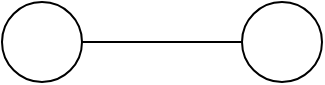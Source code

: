 <mxfile version="24.3.0" type="device">
  <diagram name="Page-1" id="UcHZJhFEcX3Kwn3Ltrct">
    <mxGraphModel dx="1194" dy="565" grid="1" gridSize="10" guides="1" tooltips="1" connect="1" arrows="1" fold="1" page="1" pageScale="1" pageWidth="1169" pageHeight="827" math="1" shadow="0">
      <root>
        <mxCell id="0" />
        <mxCell id="1" parent="0" />
        <mxCell id="M3M_JHbQ_6NefmgoNEq8-66" value="" style="ellipse;whiteSpace=wrap;html=1;aspect=fixed;" parent="1" vertex="1">
          <mxGeometry x="320" y="80" width="40" height="40" as="geometry" />
        </mxCell>
        <mxCell id="M3M_JHbQ_6NefmgoNEq8-67" value="" style="ellipse;whiteSpace=wrap;html=1;aspect=fixed;" parent="1" vertex="1">
          <mxGeometry x="440" y="80" width="40" height="40" as="geometry" />
        </mxCell>
        <mxCell id="M9SpE0puUhG3wp7kXc-Y-1" value="" style="endArrow=none;html=1;rounded=0;exitX=1;exitY=0.5;exitDx=0;exitDy=0;" edge="1" parent="1" source="M3M_JHbQ_6NefmgoNEq8-66">
          <mxGeometry width="50" height="50" relative="1" as="geometry">
            <mxPoint x="390" y="150" as="sourcePoint" />
            <mxPoint x="440" y="100" as="targetPoint" />
          </mxGeometry>
        </mxCell>
      </root>
    </mxGraphModel>
  </diagram>
</mxfile>
